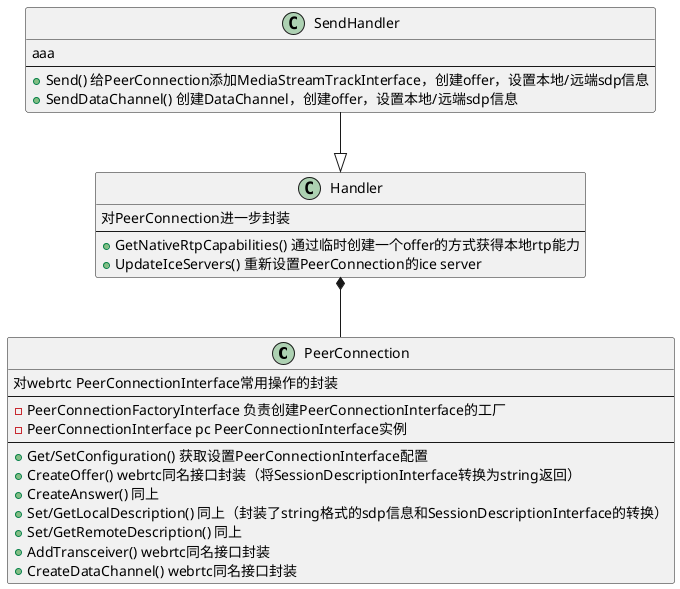 @startuml libmediasoupclient
class PeerConnection {
    对webrtc PeerConnectionInterface常用操作的封装
    ---
    - PeerConnectionFactoryInterface 负责创建PeerConnectionInterface的工厂 
    - PeerConnectionInterface pc PeerConnectionInterface实例
    ---
    + Get/SetConfiguration() 获取设置PeerConnectionInterface配置
    + CreateOffer() webrtc同名接口封装（将SessionDescriptionInterface转换为string返回）
    + CreateAnswer() 同上
    + Set/GetLocalDescription() 同上（封装了string格式的sdp信息和SessionDescriptionInterface的转换）
    + Set/GetRemoteDescription() 同上
    + AddTransceiver() webrtc同名接口封装
    + CreateDataChannel() webrtc同名接口封装
}

class Handler {
    对PeerConnection进一步封装
    ---
    + GetNativeRtpCapabilities() 通过临时创建一个offer的方式获得本地rtp能力
    + UpdateIceServers() 重新设置PeerConnection的ice server
}

class SendHandler {
    aaa
    ---
    + Send() 给PeerConnection添加MediaStreamTrackInterface，创建offer，设置本地/远端sdp信息
    + SendDataChannel() 创建DataChannel，创建offer，设置本地/远端sdp信息
}

Handler *-- PeerConnection
SendHandler --|> Handler

@enduml